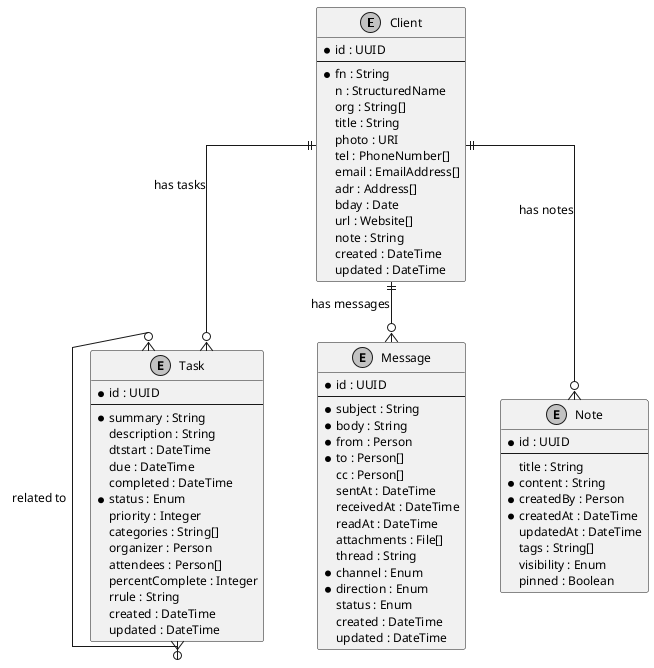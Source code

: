 @startuml Client Management System

' Styling
skinparam monochrome true
skinparam linetype ortho
skinparam packageStyle rectangle
skinparam shadowing false
skinparam defaultFontName Arial
skinparam defaultFontSize 12

' Entities
entity "Client" as client {
  * id : UUID
  --
  * fn : String
  n : StructuredName
  org : String[]
  title : String
  photo : URI
  tel : PhoneNumber[]
  email : EmailAddress[]
  adr : Address[]
  bday : Date
  url : Website[]
  note : String
  created : DateTime
  updated : DateTime
}

entity "Task" as task {
  * id : UUID
  --
  * summary : String
  description : String
  dtstart : DateTime
  due : DateTime
  completed : DateTime
  * status : Enum
  priority : Integer
  categories : String[]
  organizer : Person
  attendees : Person[]
  percentComplete : Integer
  rrule : String
  created : DateTime
  updated : DateTime
}

entity "Message" as message {
  * id : UUID
  --
  * subject : String
  * body : String
  * from : Person
  * to : Person[]
  cc : Person[]
  sentAt : DateTime
  receivedAt : DateTime
  readAt : DateTime
  attachments : File[]
  thread : String
  * channel : Enum
  * direction : Enum
  status : Enum
  created : DateTime
  updated : DateTime
}

entity "Note" as note {
  * id : UUID
  --
  title : String
  * content : String
  * createdBy : Person
  * createdAt : DateTime
  updatedAt : DateTime
  tags : String[]
  visibility : Enum
  pinned : Boolean
}

' Relationships
client ||--o{ task : "has tasks"
client ||--o{ message : "has messages"
client ||--o{ note : "has notes"
task }o--o{ task : "related to"

@enduml 